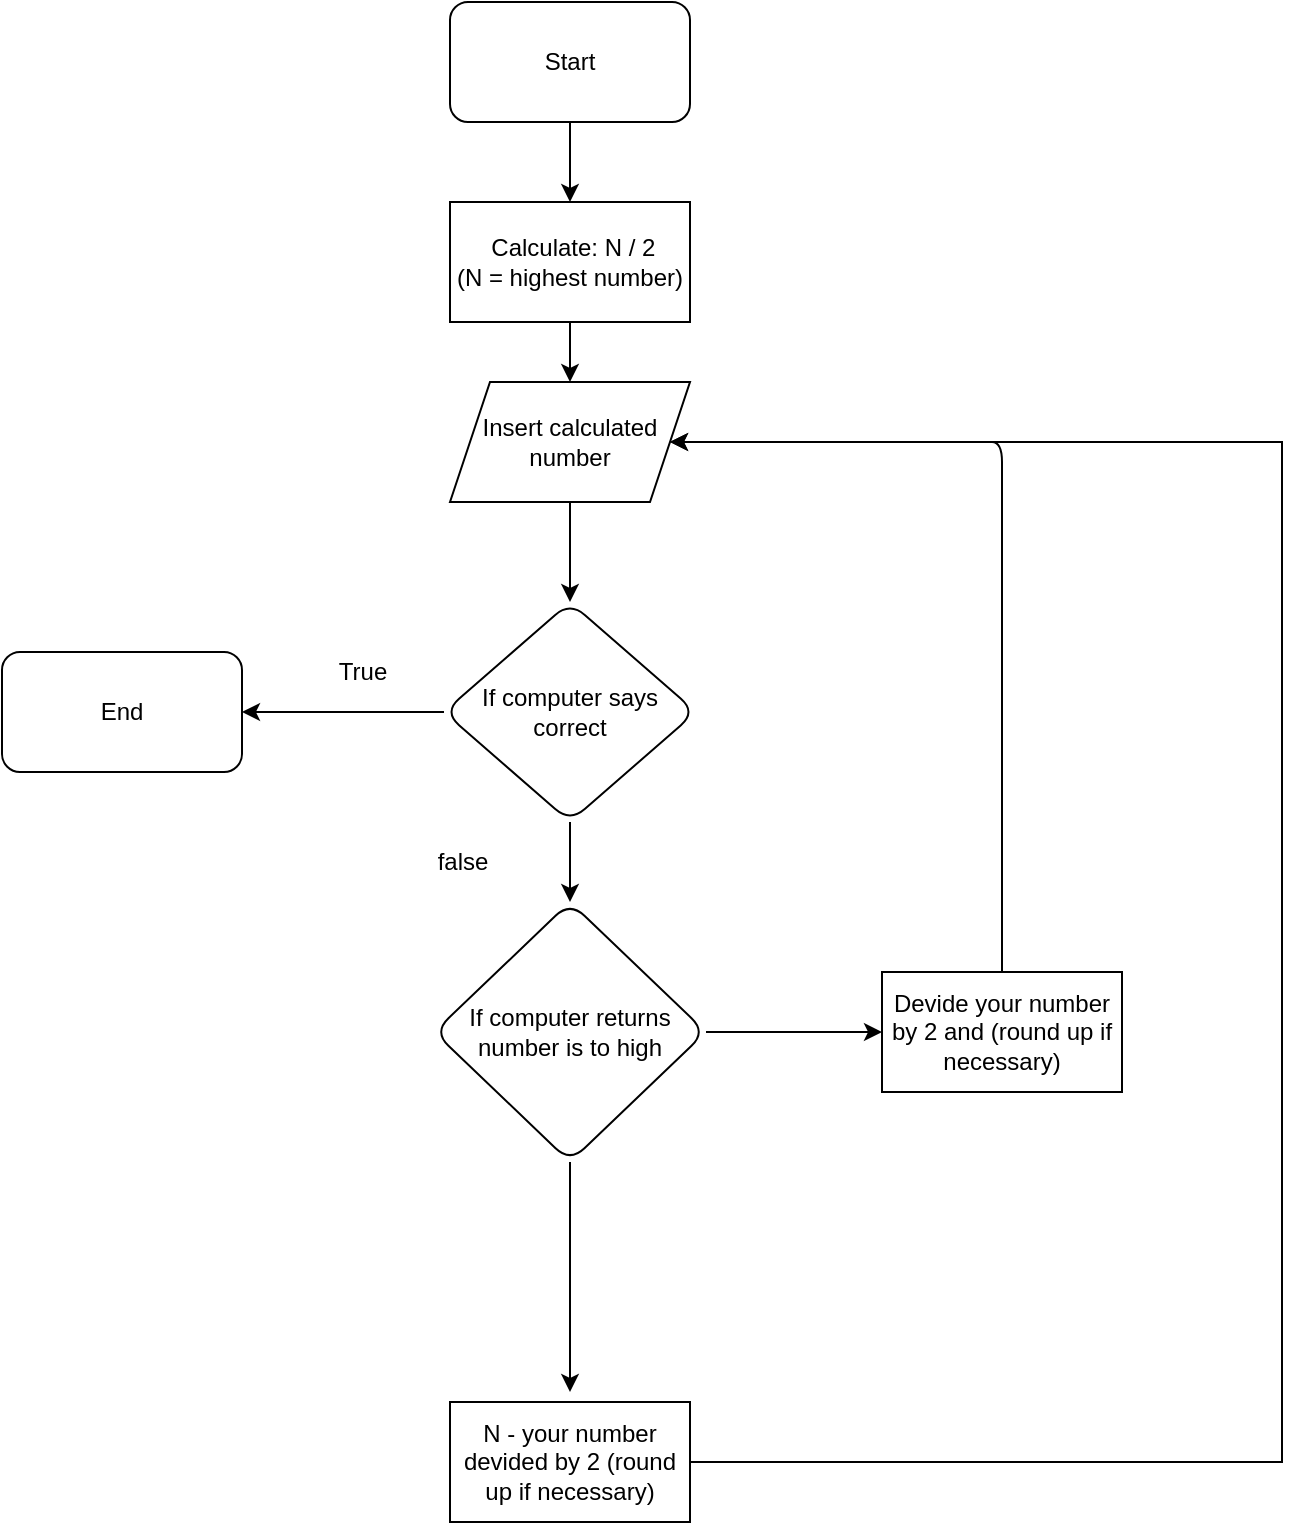 <mxfile version="13.7.1" type="github">
  <diagram id="C5RBs43oDa-KdzZeNtuy" name="Page-1">
    <mxGraphModel dx="1422" dy="791" grid="1" gridSize="10" guides="1" tooltips="1" connect="1" arrows="1" fold="1" page="1" pageScale="1" pageWidth="827" pageHeight="1169" math="0" shadow="0">
      <root>
        <mxCell id="WIyWlLk6GJQsqaUBKTNV-0" />
        <mxCell id="WIyWlLk6GJQsqaUBKTNV-1" parent="WIyWlLk6GJQsqaUBKTNV-0" />
        <mxCell id="5i1VgPBV40TFD0aXEKWm-20" value="" style="edgeStyle=orthogonalEdgeStyle;rounded=0;orthogonalLoop=1;jettySize=auto;html=1;" edge="1" parent="WIyWlLk6GJQsqaUBKTNV-1" source="5i1VgPBV40TFD0aXEKWm-0" target="5i1VgPBV40TFD0aXEKWm-19">
          <mxGeometry relative="1" as="geometry" />
        </mxCell>
        <mxCell id="5i1VgPBV40TFD0aXEKWm-0" value="Start" style="rounded=1;whiteSpace=wrap;html=1;" vertex="1" parent="WIyWlLk6GJQsqaUBKTNV-1">
          <mxGeometry x="354" y="10" width="120" height="60" as="geometry" />
        </mxCell>
        <mxCell id="5i1VgPBV40TFD0aXEKWm-6" value="" style="edgeStyle=orthogonalEdgeStyle;rounded=0;orthogonalLoop=1;jettySize=auto;html=1;" edge="1" parent="WIyWlLk6GJQsqaUBKTNV-1" source="5i1VgPBV40TFD0aXEKWm-3" target="5i1VgPBV40TFD0aXEKWm-5">
          <mxGeometry relative="1" as="geometry" />
        </mxCell>
        <mxCell id="5i1VgPBV40TFD0aXEKWm-9" value="" style="edgeStyle=orthogonalEdgeStyle;rounded=0;orthogonalLoop=1;jettySize=auto;html=1;" edge="1" parent="WIyWlLk6GJQsqaUBKTNV-1" source="5i1VgPBV40TFD0aXEKWm-3" target="5i1VgPBV40TFD0aXEKWm-8">
          <mxGeometry relative="1" as="geometry" />
        </mxCell>
        <mxCell id="5i1VgPBV40TFD0aXEKWm-3" value="If computer says correct" style="rhombus;whiteSpace=wrap;html=1;rounded=1;" vertex="1" parent="WIyWlLk6GJQsqaUBKTNV-1">
          <mxGeometry x="351" y="310" width="126" height="110" as="geometry" />
        </mxCell>
        <mxCell id="5i1VgPBV40TFD0aXEKWm-5" value="End" style="whiteSpace=wrap;html=1;rounded=1;" vertex="1" parent="WIyWlLk6GJQsqaUBKTNV-1">
          <mxGeometry x="130" y="335" width="120" height="60" as="geometry" />
        </mxCell>
        <mxCell id="5i1VgPBV40TFD0aXEKWm-7" value="True" style="text;html=1;align=center;verticalAlign=middle;resizable=0;points=[];autosize=1;" vertex="1" parent="WIyWlLk6GJQsqaUBKTNV-1">
          <mxGeometry x="290" y="335" width="40" height="20" as="geometry" />
        </mxCell>
        <mxCell id="5i1VgPBV40TFD0aXEKWm-23" value="" style="edgeStyle=orthogonalEdgeStyle;rounded=0;orthogonalLoop=1;jettySize=auto;html=1;" edge="1" parent="WIyWlLk6GJQsqaUBKTNV-1" source="5i1VgPBV40TFD0aXEKWm-8">
          <mxGeometry relative="1" as="geometry">
            <mxPoint x="570" y="525" as="targetPoint" />
          </mxGeometry>
        </mxCell>
        <mxCell id="5i1VgPBV40TFD0aXEKWm-27" value="" style="edgeStyle=orthogonalEdgeStyle;rounded=0;orthogonalLoop=1;jettySize=auto;html=1;" edge="1" parent="WIyWlLk6GJQsqaUBKTNV-1" source="5i1VgPBV40TFD0aXEKWm-8">
          <mxGeometry relative="1" as="geometry">
            <mxPoint x="414" y="705" as="targetPoint" />
          </mxGeometry>
        </mxCell>
        <mxCell id="5i1VgPBV40TFD0aXEKWm-8" value="If computer returns number is to high" style="rhombus;whiteSpace=wrap;html=1;rounded=1;" vertex="1" parent="WIyWlLk6GJQsqaUBKTNV-1">
          <mxGeometry x="346" y="460" width="136" height="130" as="geometry" />
        </mxCell>
        <mxCell id="5i1VgPBV40TFD0aXEKWm-10" value="false" style="text;html=1;align=center;verticalAlign=middle;resizable=0;points=[];autosize=1;" vertex="1" parent="WIyWlLk6GJQsqaUBKTNV-1">
          <mxGeometry x="340" y="430" width="40" height="20" as="geometry" />
        </mxCell>
        <mxCell id="5i1VgPBV40TFD0aXEKWm-18" value="" style="edgeStyle=orthogonalEdgeStyle;rounded=0;orthogonalLoop=1;jettySize=auto;html=1;" edge="1" parent="WIyWlLk6GJQsqaUBKTNV-1" source="5i1VgPBV40TFD0aXEKWm-16" target="5i1VgPBV40TFD0aXEKWm-3">
          <mxGeometry relative="1" as="geometry" />
        </mxCell>
        <mxCell id="5i1VgPBV40TFD0aXEKWm-16" value="Insert calculated number" style="shape=parallelogram;perimeter=parallelogramPerimeter;whiteSpace=wrap;html=1;fixedSize=1;" vertex="1" parent="WIyWlLk6GJQsqaUBKTNV-1">
          <mxGeometry x="354" y="200" width="120" height="60" as="geometry" />
        </mxCell>
        <mxCell id="5i1VgPBV40TFD0aXEKWm-21" value="" style="edgeStyle=orthogonalEdgeStyle;rounded=0;orthogonalLoop=1;jettySize=auto;html=1;" edge="1" parent="WIyWlLk6GJQsqaUBKTNV-1" source="5i1VgPBV40TFD0aXEKWm-19" target="5i1VgPBV40TFD0aXEKWm-16">
          <mxGeometry relative="1" as="geometry" />
        </mxCell>
        <mxCell id="5i1VgPBV40TFD0aXEKWm-19" value="&amp;nbsp;Calculate: N / 2 &lt;br&gt;(N = highest number)" style="rounded=0;whiteSpace=wrap;html=1;" vertex="1" parent="WIyWlLk6GJQsqaUBKTNV-1">
          <mxGeometry x="354" y="110" width="120" height="60" as="geometry" />
        </mxCell>
        <mxCell id="5i1VgPBV40TFD0aXEKWm-24" value="Devide your number by 2 and (round up if necessary)" style="rounded=0;whiteSpace=wrap;html=1;" vertex="1" parent="WIyWlLk6GJQsqaUBKTNV-1">
          <mxGeometry x="570" y="495" width="120" height="60" as="geometry" />
        </mxCell>
        <mxCell id="5i1VgPBV40TFD0aXEKWm-25" value="" style="endArrow=classic;html=1;exitX=0.5;exitY=0;exitDx=0;exitDy=0;entryX=1;entryY=0.5;entryDx=0;entryDy=0;" edge="1" parent="WIyWlLk6GJQsqaUBKTNV-1" source="5i1VgPBV40TFD0aXEKWm-24" target="5i1VgPBV40TFD0aXEKWm-16">
          <mxGeometry width="50" height="50" relative="1" as="geometry">
            <mxPoint x="390" y="430" as="sourcePoint" />
            <mxPoint x="440" y="380" as="targetPoint" />
            <Array as="points">
              <mxPoint x="630" y="230" />
              <mxPoint x="620" y="230" />
            </Array>
          </mxGeometry>
        </mxCell>
        <mxCell id="5i1VgPBV40TFD0aXEKWm-30" style="edgeStyle=orthogonalEdgeStyle;rounded=0;orthogonalLoop=1;jettySize=auto;html=1;exitX=1;exitY=0.5;exitDx=0;exitDy=0;entryX=1;entryY=0.5;entryDx=0;entryDy=0;" edge="1" parent="WIyWlLk6GJQsqaUBKTNV-1" source="5i1VgPBV40TFD0aXEKWm-28" target="5i1VgPBV40TFD0aXEKWm-16">
          <mxGeometry relative="1" as="geometry">
            <mxPoint x="780" y="230" as="targetPoint" />
            <Array as="points">
              <mxPoint x="770" y="740" />
              <mxPoint x="770" y="230" />
            </Array>
          </mxGeometry>
        </mxCell>
        <mxCell id="5i1VgPBV40TFD0aXEKWm-28" value="N - your number devided by 2 (round up if necessary)" style="rounded=0;whiteSpace=wrap;html=1;" vertex="1" parent="WIyWlLk6GJQsqaUBKTNV-1">
          <mxGeometry x="354" y="710" width="120" height="60" as="geometry" />
        </mxCell>
      </root>
    </mxGraphModel>
  </diagram>
</mxfile>
